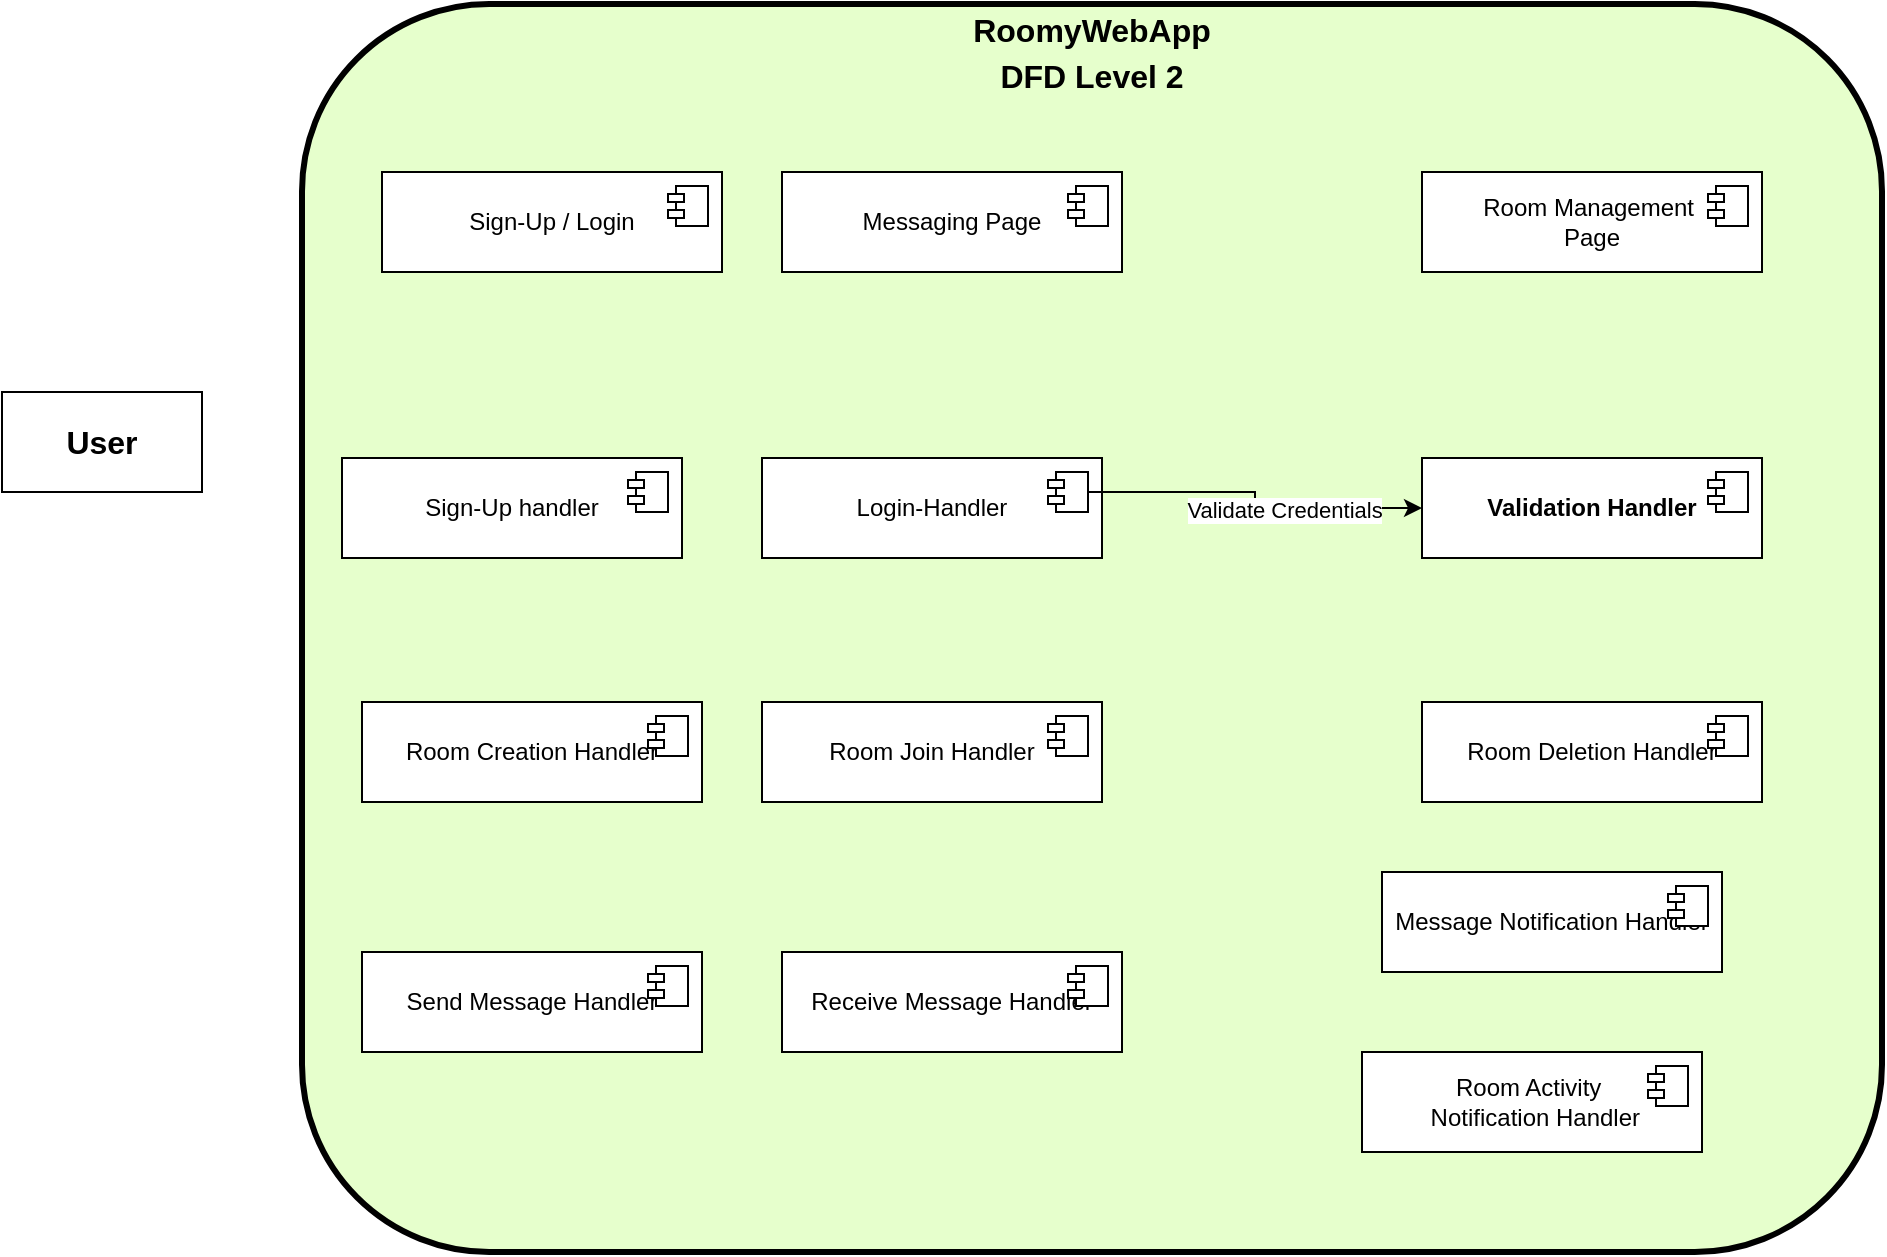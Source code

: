 <mxfile version="24.5.3" type="github">
  <diagram name="Page-1" id="ikWkzvx6xTWAmCbEeZHH">
    <mxGraphModel dx="1707" dy="468" grid="1" gridSize="10" guides="1" tooltips="1" connect="1" arrows="1" fold="1" page="1" pageScale="1" pageWidth="827" pageHeight="1169" math="0" shadow="0">
      <root>
        <mxCell id="0" />
        <mxCell id="1" parent="0" />
        <mxCell id="J-hBi2NSB6qlMlXXp8u3-1" value="&lt;p style=&quot;margin: 4px 0px 0px; text-align: center; font-size: 16px;&quot;&gt;&lt;font style=&quot;font-size: 16px;&quot;&gt;RoomyWebApp&lt;/font&gt;&lt;/p&gt;&lt;p style=&quot;margin: 4px 0px 0px; text-align: center; font-size: 16px;&quot;&gt;&lt;font style=&quot;font-size: 16px;&quot;&gt;DFD Level 2&lt;/font&gt;&lt;/p&gt;" style="verticalAlign=middle;align=center;overflow=fill;fontSize=12;fontFamily=Helvetica;html=1;rounded=1;fontStyle=1;strokeWidth=3;fillColor=#E6FFCC" parent="1" vertex="1">
          <mxGeometry x="70" y="236" width="790" height="624" as="geometry" />
        </mxCell>
        <mxCell id="J-hBi2NSB6qlMlXXp8u3-2" value="&lt;font style=&quot;font-size: 16px;&quot;&gt;&lt;b&gt;User&lt;/b&gt;&lt;/font&gt;" style="html=1;dashed=0;whiteSpace=wrap;" parent="1" vertex="1">
          <mxGeometry x="-80" y="430" width="100" height="50" as="geometry" />
        </mxCell>
        <mxCell id="J-hBi2NSB6qlMlXXp8u3-3" value="Room Join Handler" style="html=1;dropTarget=0;whiteSpace=wrap;" parent="1" vertex="1">
          <mxGeometry x="300" y="585" width="170" height="50" as="geometry" />
        </mxCell>
        <mxCell id="J-hBi2NSB6qlMlXXp8u3-4" value="" style="shape=module;jettyWidth=8;jettyHeight=4;" parent="J-hBi2NSB6qlMlXXp8u3-3" vertex="1">
          <mxGeometry x="1" width="20" height="20" relative="1" as="geometry">
            <mxPoint x="-27" y="7" as="offset" />
          </mxGeometry>
        </mxCell>
        <mxCell id="J-hBi2NSB6qlMlXXp8u3-5" value="Room Creation Handler" style="html=1;dropTarget=0;whiteSpace=wrap;" parent="1" vertex="1">
          <mxGeometry x="100" y="585" width="170" height="50" as="geometry" />
        </mxCell>
        <mxCell id="J-hBi2NSB6qlMlXXp8u3-6" value="" style="shape=module;jettyWidth=8;jettyHeight=4;" parent="J-hBi2NSB6qlMlXXp8u3-5" vertex="1">
          <mxGeometry x="1" width="20" height="20" relative="1" as="geometry">
            <mxPoint x="-27" y="7" as="offset" />
          </mxGeometry>
        </mxCell>
        <mxCell id="J-hBi2NSB6qlMlXXp8u3-7" value="&lt;b&gt;Validation Handler&lt;/b&gt;" style="html=1;dropTarget=0;whiteSpace=wrap;" parent="1" vertex="1">
          <mxGeometry x="630" y="463" width="170" height="50" as="geometry" />
        </mxCell>
        <mxCell id="J-hBi2NSB6qlMlXXp8u3-8" value="" style="shape=module;jettyWidth=8;jettyHeight=4;" parent="J-hBi2NSB6qlMlXXp8u3-7" vertex="1">
          <mxGeometry x="1" width="20" height="20" relative="1" as="geometry">
            <mxPoint x="-27" y="7" as="offset" />
          </mxGeometry>
        </mxCell>
        <mxCell id="J-hBi2NSB6qlMlXXp8u3-9" value="Login-Handler" style="html=1;dropTarget=0;whiteSpace=wrap;" parent="1" vertex="1">
          <mxGeometry x="300" y="463" width="170" height="50" as="geometry" />
        </mxCell>
        <mxCell id="J-hBi2NSB6qlMlXXp8u3-10" value="" style="shape=module;jettyWidth=8;jettyHeight=4;" parent="J-hBi2NSB6qlMlXXp8u3-9" vertex="1">
          <mxGeometry x="1" width="20" height="20" relative="1" as="geometry">
            <mxPoint x="-27" y="7" as="offset" />
          </mxGeometry>
        </mxCell>
        <mxCell id="J-hBi2NSB6qlMlXXp8u3-11" value="Room Deletion Handler" style="html=1;dropTarget=0;whiteSpace=wrap;" parent="1" vertex="1">
          <mxGeometry x="630" y="585" width="170" height="50" as="geometry" />
        </mxCell>
        <mxCell id="J-hBi2NSB6qlMlXXp8u3-12" value="" style="shape=module;jettyWidth=8;jettyHeight=4;" parent="J-hBi2NSB6qlMlXXp8u3-11" vertex="1">
          <mxGeometry x="1" width="20" height="20" relative="1" as="geometry">
            <mxPoint x="-27" y="7" as="offset" />
          </mxGeometry>
        </mxCell>
        <mxCell id="J-hBi2NSB6qlMlXXp8u3-13" value="Sign-Up handler" style="html=1;dropTarget=0;whiteSpace=wrap;" parent="1" vertex="1">
          <mxGeometry x="90" y="463" width="170" height="50" as="geometry" />
        </mxCell>
        <mxCell id="J-hBi2NSB6qlMlXXp8u3-14" value="" style="shape=module;jettyWidth=8;jettyHeight=4;" parent="J-hBi2NSB6qlMlXXp8u3-13" vertex="1">
          <mxGeometry x="1" width="20" height="20" relative="1" as="geometry">
            <mxPoint x="-27" y="7" as="offset" />
          </mxGeometry>
        </mxCell>
        <mxCell id="J-hBi2NSB6qlMlXXp8u3-15" value="Messaging Page" style="html=1;dropTarget=0;whiteSpace=wrap;" parent="1" vertex="1">
          <mxGeometry x="310" y="320" width="170" height="50" as="geometry" />
        </mxCell>
        <mxCell id="J-hBi2NSB6qlMlXXp8u3-16" value="" style="shape=module;jettyWidth=8;jettyHeight=4;" parent="J-hBi2NSB6qlMlXXp8u3-15" vertex="1">
          <mxGeometry x="1" width="20" height="20" relative="1" as="geometry">
            <mxPoint x="-27" y="7" as="offset" />
          </mxGeometry>
        </mxCell>
        <mxCell id="J-hBi2NSB6qlMlXXp8u3-17" value="Room Management&amp;nbsp;&lt;div&gt;Page&lt;/div&gt;" style="html=1;dropTarget=0;whiteSpace=wrap;" parent="1" vertex="1">
          <mxGeometry x="630" y="320" width="170" height="50" as="geometry" />
        </mxCell>
        <mxCell id="J-hBi2NSB6qlMlXXp8u3-18" value="" style="shape=module;jettyWidth=8;jettyHeight=4;" parent="J-hBi2NSB6qlMlXXp8u3-17" vertex="1">
          <mxGeometry x="1" width="20" height="20" relative="1" as="geometry">
            <mxPoint x="-27" y="7" as="offset" />
          </mxGeometry>
        </mxCell>
        <mxCell id="J-hBi2NSB6qlMlXXp8u3-19" value="Sign-Up / Login" style="html=1;dropTarget=0;whiteSpace=wrap;" parent="1" vertex="1">
          <mxGeometry x="110" y="320" width="170" height="50" as="geometry" />
        </mxCell>
        <mxCell id="J-hBi2NSB6qlMlXXp8u3-20" value="" style="shape=module;jettyWidth=8;jettyHeight=4;" parent="J-hBi2NSB6qlMlXXp8u3-19" vertex="1">
          <mxGeometry x="1" width="20" height="20" relative="1" as="geometry">
            <mxPoint x="-27" y="7" as="offset" />
          </mxGeometry>
        </mxCell>
        <mxCell id="eR2ypLf8ymziXooT0nL1-4" value="Send Message Handler" style="html=1;dropTarget=0;whiteSpace=wrap;" vertex="1" parent="1">
          <mxGeometry x="100" y="710" width="170" height="50" as="geometry" />
        </mxCell>
        <mxCell id="eR2ypLf8ymziXooT0nL1-5" value="" style="shape=module;jettyWidth=8;jettyHeight=4;" vertex="1" parent="eR2ypLf8ymziXooT0nL1-4">
          <mxGeometry x="1" width="20" height="20" relative="1" as="geometry">
            <mxPoint x="-27" y="7" as="offset" />
          </mxGeometry>
        </mxCell>
        <mxCell id="eR2ypLf8ymziXooT0nL1-6" value="Receive Message Handler" style="html=1;dropTarget=0;whiteSpace=wrap;" vertex="1" parent="1">
          <mxGeometry x="310" y="710" width="170" height="50" as="geometry" />
        </mxCell>
        <mxCell id="eR2ypLf8ymziXooT0nL1-7" value="" style="shape=module;jettyWidth=8;jettyHeight=4;" vertex="1" parent="eR2ypLf8ymziXooT0nL1-6">
          <mxGeometry x="1" width="20" height="20" relative="1" as="geometry">
            <mxPoint x="-27" y="7" as="offset" />
          </mxGeometry>
        </mxCell>
        <mxCell id="eR2ypLf8ymziXooT0nL1-8" value="Message Notification Handler" style="html=1;dropTarget=0;whiteSpace=wrap;" vertex="1" parent="1">
          <mxGeometry x="610" y="670" width="170" height="50" as="geometry" />
        </mxCell>
        <mxCell id="eR2ypLf8ymziXooT0nL1-9" value="" style="shape=module;jettyWidth=8;jettyHeight=4;" vertex="1" parent="eR2ypLf8ymziXooT0nL1-8">
          <mxGeometry x="1" width="20" height="20" relative="1" as="geometry">
            <mxPoint x="-27" y="7" as="offset" />
          </mxGeometry>
        </mxCell>
        <mxCell id="eR2ypLf8ymziXooT0nL1-10" value="Room Activity&amp;nbsp;&lt;div&gt;&amp;nbsp;Notification Handler&lt;/div&gt;" style="html=1;dropTarget=0;whiteSpace=wrap;" vertex="1" parent="1">
          <mxGeometry x="600" y="760" width="170" height="50" as="geometry" />
        </mxCell>
        <mxCell id="eR2ypLf8ymziXooT0nL1-11" value="" style="shape=module;jettyWidth=8;jettyHeight=4;" vertex="1" parent="eR2ypLf8ymziXooT0nL1-10">
          <mxGeometry x="1" width="20" height="20" relative="1" as="geometry">
            <mxPoint x="-27" y="7" as="offset" />
          </mxGeometry>
        </mxCell>
        <mxCell id="eR2ypLf8ymziXooT0nL1-12" style="edgeStyle=orthogonalEdgeStyle;rounded=0;orthogonalLoop=1;jettySize=auto;html=1;" edge="1" parent="1" source="J-hBi2NSB6qlMlXXp8u3-10" target="J-hBi2NSB6qlMlXXp8u3-7">
          <mxGeometry relative="1" as="geometry" />
        </mxCell>
        <mxCell id="eR2ypLf8ymziXooT0nL1-13" value="Validate Credentials" style="edgeLabel;html=1;align=center;verticalAlign=middle;resizable=0;points=[];" vertex="1" connectable="0" parent="eR2ypLf8ymziXooT0nL1-12">
          <mxGeometry x="0.211" y="-1" relative="1" as="geometry">
            <mxPoint as="offset" />
          </mxGeometry>
        </mxCell>
      </root>
    </mxGraphModel>
  </diagram>
</mxfile>
